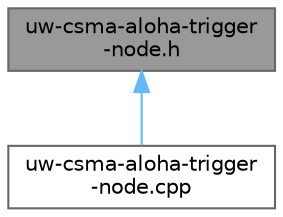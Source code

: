 digraph "uw-csma-aloha-trigger-node.h"
{
 // LATEX_PDF_SIZE
  bgcolor="transparent";
  edge [fontname=Helvetica,fontsize=10,labelfontname=Helvetica,labelfontsize=10];
  node [fontname=Helvetica,fontsize=10,shape=box,height=0.2,width=0.4];
  Node1 [id="Node000001",label="uw-csma-aloha-trigger\l-node.h",height=0.2,width=0.4,color="gray40", fillcolor="grey60", style="filled", fontcolor="black",tooltip=" "];
  Node1 -> Node2 [id="edge1_Node000001_Node000002",dir="back",color="steelblue1",style="solid",tooltip=" "];
  Node2 [id="Node000002",label="uw-csma-aloha-trigger\l-node.cpp",height=0.2,width=0.4,color="grey40", fillcolor="white", style="filled",URL="$uw-csma-aloha-trigger-node_8cpp.html",tooltip=" "];
}
